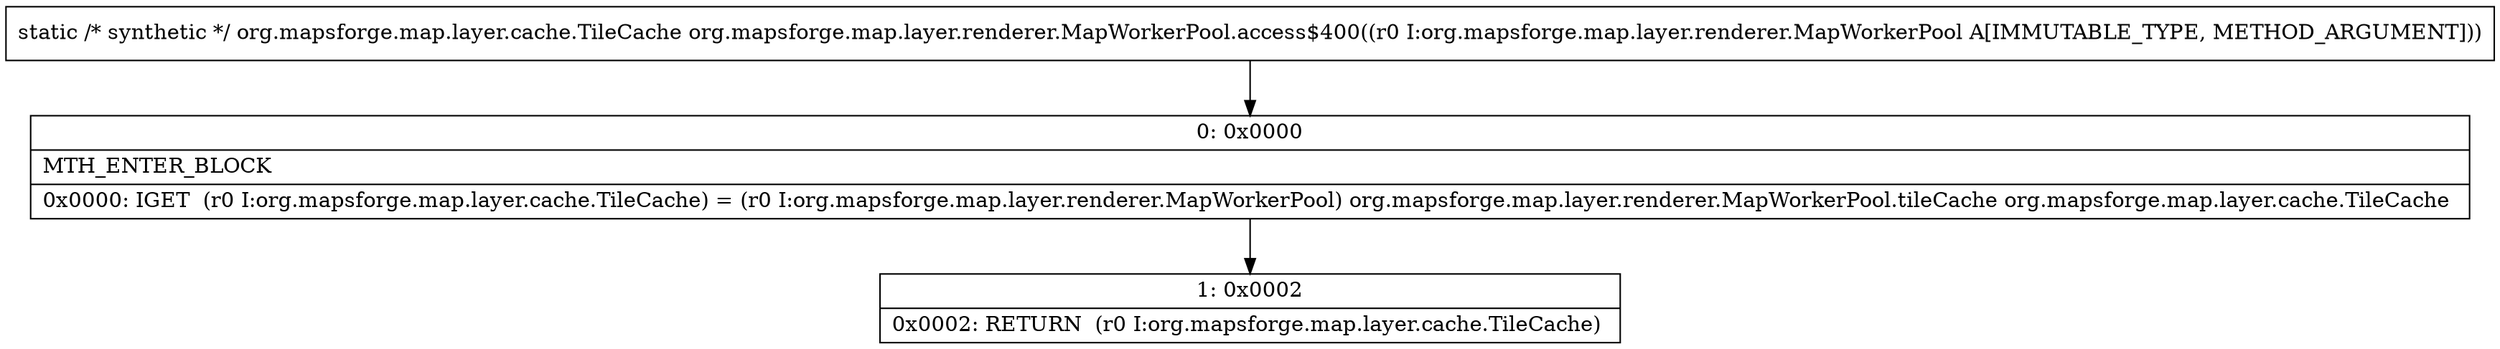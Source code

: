 digraph "CFG fororg.mapsforge.map.layer.renderer.MapWorkerPool.access$400(Lorg\/mapsforge\/map\/layer\/renderer\/MapWorkerPool;)Lorg\/mapsforge\/map\/layer\/cache\/TileCache;" {
Node_0 [shape=record,label="{0\:\ 0x0000|MTH_ENTER_BLOCK\l|0x0000: IGET  (r0 I:org.mapsforge.map.layer.cache.TileCache) = (r0 I:org.mapsforge.map.layer.renderer.MapWorkerPool) org.mapsforge.map.layer.renderer.MapWorkerPool.tileCache org.mapsforge.map.layer.cache.TileCache \l}"];
Node_1 [shape=record,label="{1\:\ 0x0002|0x0002: RETURN  (r0 I:org.mapsforge.map.layer.cache.TileCache) \l}"];
MethodNode[shape=record,label="{static \/* synthetic *\/ org.mapsforge.map.layer.cache.TileCache org.mapsforge.map.layer.renderer.MapWorkerPool.access$400((r0 I:org.mapsforge.map.layer.renderer.MapWorkerPool A[IMMUTABLE_TYPE, METHOD_ARGUMENT])) }"];
MethodNode -> Node_0;
Node_0 -> Node_1;
}

